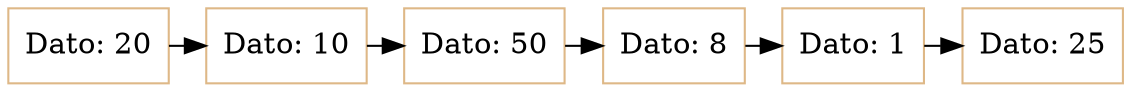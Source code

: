 digraph G {

node[shape=box];

		//generar lista simple

RR0[label="Dato: 20",color="burlywood"];
RR1[label="Dato: 10",color="burlywood"];
RR2[label="Dato: 50",color="burlywood"];
RR3[label="Dato: 8",color="burlywood"];
RR4[label="Dato: 1",color="burlywood"];
RR5[label="Dato: 25",color="burlywood"];
{rank=same; RR0->RR1->RR2->RR3->RR4->RR5;};

}
